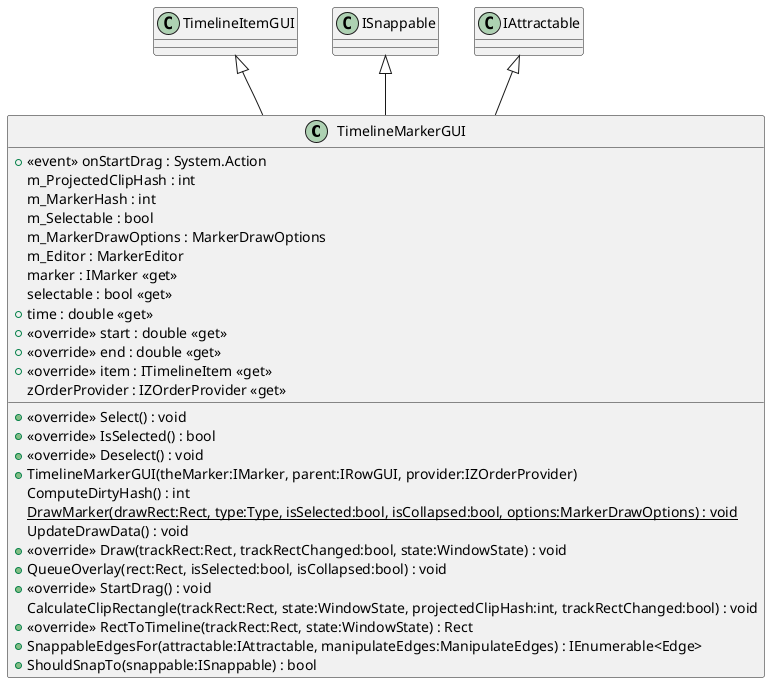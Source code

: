 @startuml
class TimelineMarkerGUI {
    +  <<event>> onStartDrag : System.Action 
    m_ProjectedClipHash : int
    m_MarkerHash : int
    m_Selectable : bool
    m_MarkerDrawOptions : MarkerDrawOptions
    m_Editor : MarkerEditor
    marker : IMarker <<get>>
    selectable : bool <<get>>
    + time : double <<get>>
    + <<override>> start : double <<get>>
    + <<override>> end : double <<get>>
    + <<override>> Select() : void
    + <<override>> IsSelected() : bool
    + <<override>> Deselect() : void
    + <<override>> item : ITimelineItem <<get>>
    zOrderProvider : IZOrderProvider <<get>>
    + TimelineMarkerGUI(theMarker:IMarker, parent:IRowGUI, provider:IZOrderProvider)
    ComputeDirtyHash() : int
    {static} DrawMarker(drawRect:Rect, type:Type, isSelected:bool, isCollapsed:bool, options:MarkerDrawOptions) : void
    UpdateDrawData() : void
    + <<override>> Draw(trackRect:Rect, trackRectChanged:bool, state:WindowState) : void
    + QueueOverlay(rect:Rect, isSelected:bool, isCollapsed:bool) : void
    + <<override>> StartDrag() : void
    CalculateClipRectangle(trackRect:Rect, state:WindowState, projectedClipHash:int, trackRectChanged:bool) : void
    + <<override>> RectToTimeline(trackRect:Rect, state:WindowState) : Rect
    + SnappableEdgesFor(attractable:IAttractable, manipulateEdges:ManipulateEdges) : IEnumerable<Edge>
    + ShouldSnapTo(snappable:ISnappable) : bool
}
TimelineItemGUI <|-- TimelineMarkerGUI
ISnappable <|-- TimelineMarkerGUI
IAttractable <|-- TimelineMarkerGUI
@enduml

